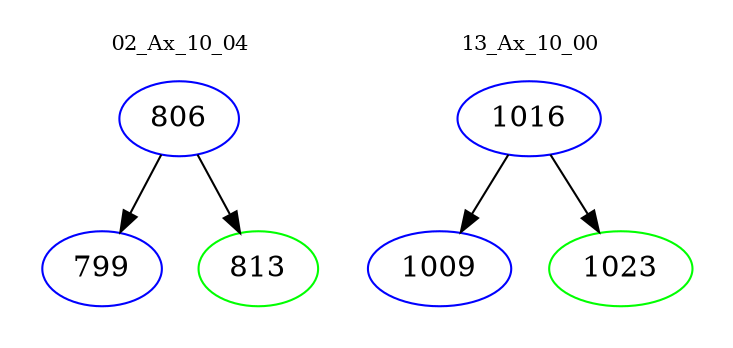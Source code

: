 digraph{
subgraph cluster_0 {
color = white
label = "02_Ax_10_04";
fontsize=10;
T0_806 [label="806", color="blue"]
T0_806 -> T0_799 [color="black"]
T0_799 [label="799", color="blue"]
T0_806 -> T0_813 [color="black"]
T0_813 [label="813", color="green"]
}
subgraph cluster_1 {
color = white
label = "13_Ax_10_00";
fontsize=10;
T1_1016 [label="1016", color="blue"]
T1_1016 -> T1_1009 [color="black"]
T1_1009 [label="1009", color="blue"]
T1_1016 -> T1_1023 [color="black"]
T1_1023 [label="1023", color="green"]
}
}

